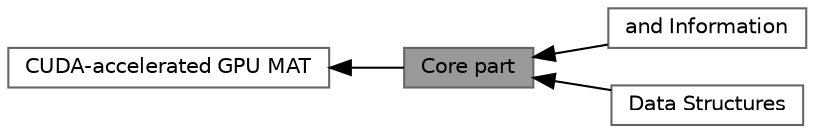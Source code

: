 digraph "Core part"
{
 // LATEX_PDF_SIZE
  bgcolor="transparent";
  edge [fontname=Helvetica,fontsize=10,labelfontname=Helvetica,labelfontsize=10];
  node [fontname=Helvetica,fontsize=10,shape=box,height=0.2,width=0.4];
  rankdir=LR;
  Node3 [id="Node000003",label="and Information",height=0.2,width=0.4,color="grey40", fillcolor="white", style="filled",URL="$group___initialization.html",tooltip=" "];
  Node2 [id="Node000002",label="CUDA-accelerated GPU MAT",height=0.2,width=0.4,color="grey40", fillcolor="white", style="filled",URL="$group__cuda.html",tooltip=" "];
  Node1 [id="Node000001",label="Core part",height=0.2,width=0.4,color="gray40", fillcolor="grey60", style="filled", fontcolor="black",tooltip=" "];
  Node4 [id="Node000004",label="Data Structures",height=0.2,width=0.4,color="grey40", fillcolor="white", style="filled",URL="$group__cudacore__struct.html",tooltip=" "];
  Node2->Node1 [shape=plaintext, dir="back", style="solid"];
  Node1->Node3 [shape=plaintext, dir="back", style="solid"];
  Node1->Node4 [shape=plaintext, dir="back", style="solid"];
}
